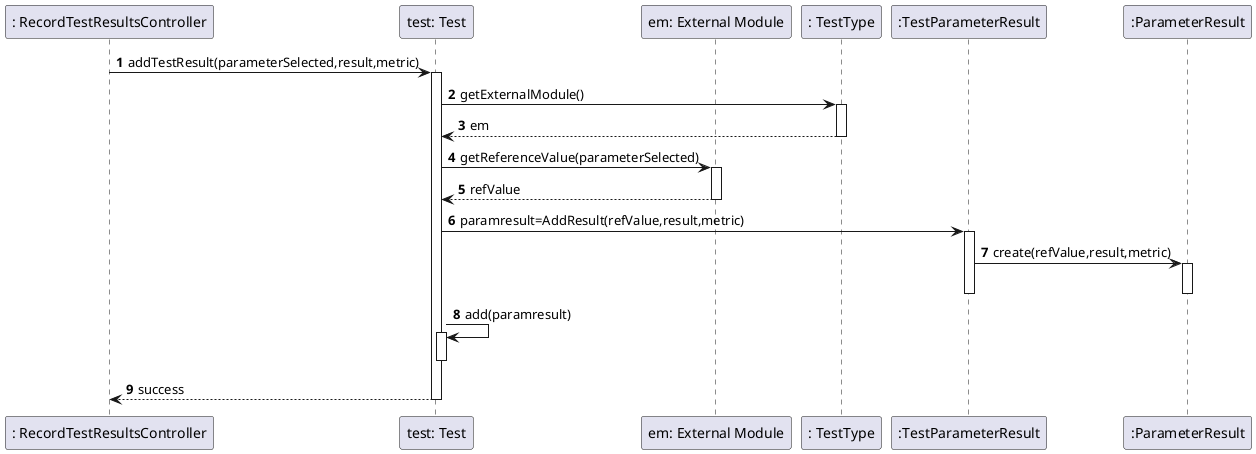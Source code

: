@startuml
'https://plantuml.com/sequence-diagram

autonumber

participant ": RecordTestResultsController" as CTRL
participant "test: Test" as Test
participant "em: External Module" as EM
participant ": TestType" as TT
participant ":TestParameterResult" as TestPResult
participant ":ParameterResult" as PResult

CTRL -> Test : addTestResult(parameterSelected,result,metric)
activate Test
Test -> TT : getExternalModule()
activate TT
TT--> Test : em
deactivate TT
Test -> EM : getReferenceValue(parameterSelected)
activate EM
EM --> Test : refValue
deactivate EM
Test -> TestPResult : paramresult=AddResult(refValue,result,metric)
activate TestPResult
TestPResult -> PResult : create(refValue,result,metric)
activate PResult
deactivate PResult
deactivate TestPResult
Test -> Test : add(paramresult)
activate Test
deactivate Test

Test --> CTRL : success
deactivate Test





@enduml